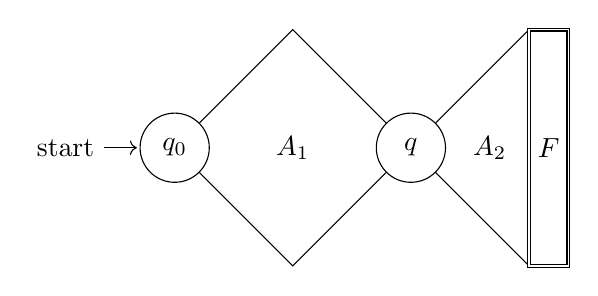 % Raphael Reitzig, 2012.
% MIT license

%p% \usetikzlibrary{arrows,automata,positioning}
\begin{tikzpicture}[shorten >=1pt,node distance=2cm,on grid,auto]
  \node[state,initial]           (q0) {$q_0$};
  \node[right=1.5cm of q0]       (a1) {$A_1$};
  \node[state,right=1.5cm of a1] (q)  {$q$};
  \node[right=1cm of q]          (a2) {$A_2$};
  \node[right=0.75cm of a2]         (f)  {$F$};

  \coordinate[above right=1.5cm and 1.5cm of q0] (a1o);
  \coordinate[below right=1.5cm and 1.5cm of q0] (a1u);
  \coordinate[above right=1.5cm and 1.5cm of q]  (a2o);
  \coordinate[below right=1.5cm and 1.5cm of q]  (a2u);
  \coordinate[right=0.5cm of a2o] (a2oo);
  \coordinate[right=0.5cm of a2u] (a2uu);

  \draw (q0)  -- (a1o) -- (q) -- (a1u) -- (q0)
        (a2u) -- (q)   -- (a2o);

  \draw[double] (a2o) -- (a2oo) -- (a2uu) -- (a2u) -- cycle;
\end{tikzpicture}
